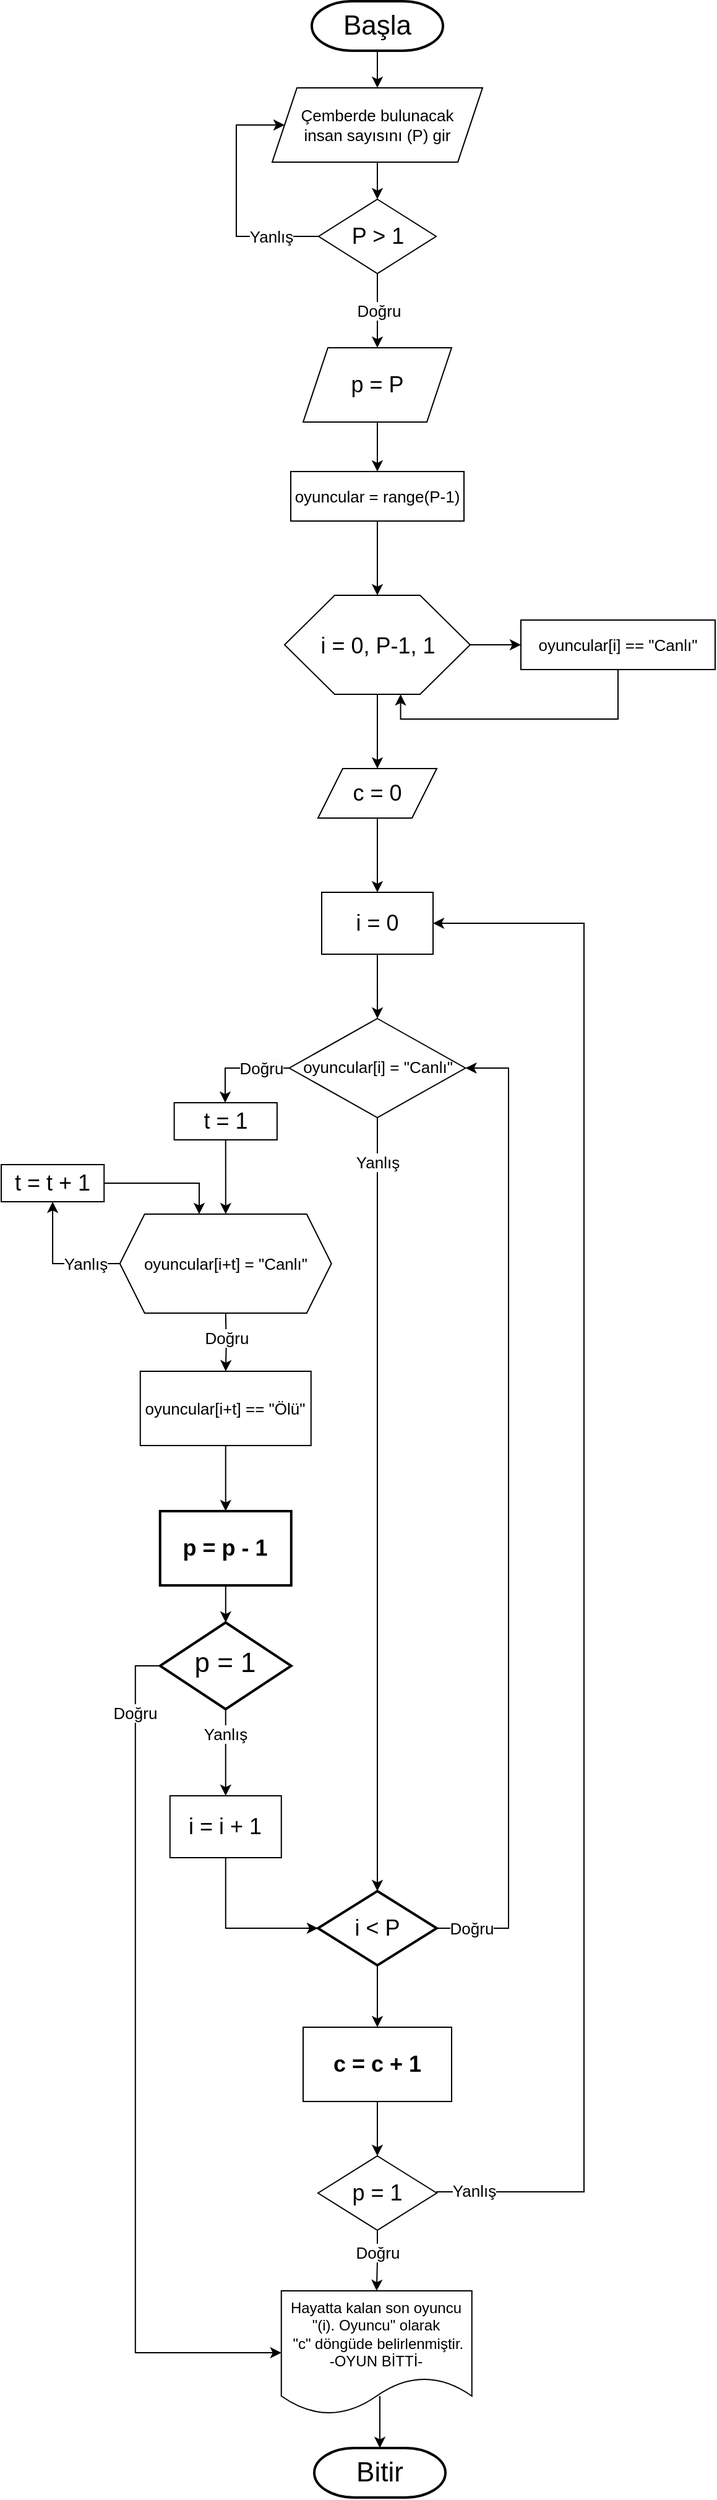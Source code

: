 <mxfile version="20.8.16" type="device"><diagram id="C5RBs43oDa-KdzZeNtuy" name="Page-1"><mxGraphModel dx="1418" dy="828" grid="1" gridSize="10" guides="1" tooltips="1" connect="1" arrows="1" fold="1" page="1" pageScale="1" pageWidth="827" pageHeight="1169" math="0" shadow="0"><root><mxCell id="WIyWlLk6GJQsqaUBKTNV-0"/><mxCell id="WIyWlLk6GJQsqaUBKTNV-1" parent="WIyWlLk6GJQsqaUBKTNV-0"/><mxCell id="H7PAGQjboBDH_1NwhqH8-34" style="edgeStyle=orthogonalEdgeStyle;rounded=0;orthogonalLoop=1;jettySize=auto;html=1;exitX=0.5;exitY=1;exitDx=0;exitDy=0;entryX=0.5;entryY=0;entryDx=0;entryDy=0;" parent="WIyWlLk6GJQsqaUBKTNV-1" source="H7PAGQjboBDH_1NwhqH8-17" target="H7PAGQjboBDH_1NwhqH8-22" edge="1"><mxGeometry relative="1" as="geometry"/></mxCell><mxCell id="H7PAGQjboBDH_1NwhqH8-17" value="&lt;font style=&quot;font-size: 13px;&quot;&gt;&lt;font style=&quot;font-size: 13px;&quot;&gt;Çemberde bulunacak &lt;br style=&quot;font-size: 13px;&quot;&gt;insan sayısını (P) gir&lt;/font&gt;&lt;br style=&quot;font-size: 13px;&quot;&gt;&lt;/font&gt;" style="shape=parallelogram;perimeter=parallelogramPerimeter;whiteSpace=wrap;html=1;fixedSize=1;labelBackgroundColor=none;fontFamily=Helvetica;fontSize=13;rounded=0;shadow=0;align=center;verticalAlign=middle;horizontal=1;sketch=0;" parent="WIyWlLk6GJQsqaUBKTNV-1" vertex="1"><mxGeometry x="329" y="90" width="170" height="60" as="geometry"/></mxCell><mxCell id="H7PAGQjboBDH_1NwhqH8-25" style="edgeStyle=orthogonalEdgeStyle;rounded=0;orthogonalLoop=1;jettySize=auto;html=1;exitX=0;exitY=0.5;exitDx=0;exitDy=0;entryX=0;entryY=0.5;entryDx=0;entryDy=0;startArrow=none;" parent="WIyWlLk6GJQsqaUBKTNV-1" target="H7PAGQjboBDH_1NwhqH8-17" edge="1"><mxGeometry relative="1" as="geometry"><mxPoint x="300" y="120" as="targetPoint"/><Array as="points"><mxPoint x="300" y="120"/></Array><mxPoint x="300" y="200" as="sourcePoint"/></mxGeometry></mxCell><mxCell id="89dCThtQn6fnP8VMVvLn-75" value="Doğru" style="edgeStyle=orthogonalEdgeStyle;rounded=0;orthogonalLoop=1;jettySize=auto;html=1;exitX=0.5;exitY=1;exitDx=0;exitDy=0;entryX=0.5;entryY=0;entryDx=0;entryDy=0;fontFamily=Helvetica;fontSize=13;" parent="WIyWlLk6GJQsqaUBKTNV-1" source="H7PAGQjboBDH_1NwhqH8-22" edge="1"><mxGeometry relative="1" as="geometry"><mxPoint x="414" y="300" as="targetPoint"/></mxGeometry></mxCell><mxCell id="H7PAGQjboBDH_1NwhqH8-22" value="P &amp;gt; 1" style="rhombus;whiteSpace=wrap;html=1;rounded=0;shadow=0;sketch=0;fontSize=18;" parent="WIyWlLk6GJQsqaUBKTNV-1" vertex="1"><mxGeometry x="366.5" y="180" width="95" height="60" as="geometry"/></mxCell><mxCell id="H7PAGQjboBDH_1NwhqH8-28" value="Yanlış" style="edgeStyle=orthogonalEdgeStyle;rounded=0;orthogonalLoop=1;jettySize=auto;html=1;exitX=0;exitY=0.5;exitDx=0;exitDy=0;entryX=0;entryY=0.5;entryDx=0;entryDy=0;endArrow=none;fontSize=13;" parent="WIyWlLk6GJQsqaUBKTNV-1" source="H7PAGQjboBDH_1NwhqH8-22" edge="1"><mxGeometry relative="1" as="geometry"><mxPoint x="300" y="200" as="targetPoint"/><mxPoint x="362" y="210" as="sourcePoint"/><Array as="points"><mxPoint x="300" y="210"/></Array></mxGeometry></mxCell><mxCell id="89dCThtQn6fnP8VMVvLn-8" value="&lt;span style=&quot;color: rgb(0, 0, 0); font-family: Helvetica; font-size: 13px; font-style: normal; font-variant-ligatures: normal; font-variant-caps: normal; font-weight: 400; letter-spacing: normal; orphans: 2; text-align: center; text-indent: 0px; text-transform: none; widows: 2; word-spacing: 0px; -webkit-text-stroke-width: 0px; background-color: rgb(251, 251, 251); text-decoration-thickness: initial; text-decoration-style: initial; text-decoration-color: initial; float: none; display: inline !important;&quot;&gt;Doğru&lt;/span&gt;" style="edgeStyle=orthogonalEdgeStyle;rounded=0;orthogonalLoop=1;jettySize=auto;html=1;exitX=0;exitY=0.5;exitDx=0;exitDy=0;fontFamily=Helvetica;fontSize=13;" parent="WIyWlLk6GJQsqaUBKTNV-1" target="6eaxCPZii8oLO0ZiavsR-29" edge="1"><mxGeometry x="-0.429" relative="1" as="geometry"><mxPoint x="291" y="900" as="targetPoint"/><Array as="points"><mxPoint x="291" y="882"/></Array><mxPoint x="342.75" y="882" as="sourcePoint"/><mxPoint as="offset"/></mxGeometry></mxCell><mxCell id="Wq56m8x6DmYnf2fGDzsE-22" value="Yanlış" style="edgeStyle=orthogonalEdgeStyle;rounded=0;orthogonalLoop=1;jettySize=auto;html=1;exitX=0.5;exitY=1;exitDx=0;exitDy=0;fontSize=13;" parent="WIyWlLk6GJQsqaUBKTNV-1" source="89dCThtQn6fnP8VMVvLn-2" target="89dCThtQn6fnP8VMVvLn-57" edge="1"><mxGeometry x="-0.886" relative="1" as="geometry"><mxPoint as="offset"/></mxGeometry></mxCell><mxCell id="89dCThtQn6fnP8VMVvLn-2" value="&lt;font style=&quot;font-size: 13px;&quot;&gt;oyuncular[i] = &quot;Canlı&quot;&lt;/font&gt;" style="rhombus;whiteSpace=wrap;html=1;verticalAlign=top;arcSize=6;spacingTop=24;fontFamily=Helvetica;fontSize=14;" parent="WIyWlLk6GJQsqaUBKTNV-1" vertex="1"><mxGeometry x="342.75" y="842" width="142.5" height="80" as="geometry"/></mxCell><mxCell id="89dCThtQn6fnP8VMVvLn-80" style="edgeStyle=orthogonalEdgeStyle;rounded=0;orthogonalLoop=1;jettySize=auto;html=1;exitX=0.5;exitY=1;exitDx=0;exitDy=0;exitPerimeter=0;entryX=0.5;entryY=0;entryDx=0;entryDy=0;fontFamily=Helvetica;fontSize=13;" parent="WIyWlLk6GJQsqaUBKTNV-1" source="89dCThtQn6fnP8VMVvLn-5" target="H7PAGQjboBDH_1NwhqH8-17" edge="1"><mxGeometry relative="1" as="geometry"/></mxCell><mxCell id="89dCThtQn6fnP8VMVvLn-5" value="Başla" style="strokeWidth=2;html=1;shape=mxgraph.flowchart.terminator;whiteSpace=wrap;fontFamily=Helvetica;fontSize=22;" parent="WIyWlLk6GJQsqaUBKTNV-1" vertex="1"><mxGeometry x="361" y="20" width="106" height="40" as="geometry"/></mxCell><mxCell id="89dCThtQn6fnP8VMVvLn-19" value="" style="edgeStyle=orthogonalEdgeStyle;rounded=0;orthogonalLoop=1;jettySize=auto;html=1;fontFamily=Helvetica;fontSize=13;" parent="WIyWlLk6GJQsqaUBKTNV-1" source="89dCThtQn6fnP8VMVvLn-23" target="89dCThtQn6fnP8VMVvLn-18" edge="1"><mxGeometry relative="1" as="geometry"><mxPoint x="291.38" y="1280" as="sourcePoint"/></mxGeometry></mxCell><mxCell id="6eaxCPZii8oLO0ZiavsR-3" value="" style="edgeStyle=orthogonalEdgeStyle;rounded=0;orthogonalLoop=1;jettySize=auto;html=1;" parent="WIyWlLk6GJQsqaUBKTNV-1" source="89dCThtQn6fnP8VMVvLn-14" target="6eaxCPZii8oLO0ZiavsR-2" edge="1"><mxGeometry relative="1" as="geometry"/></mxCell><mxCell id="89dCThtQn6fnP8VMVvLn-14" value="p = P" style="shape=parallelogram;perimeter=parallelogramPerimeter;whiteSpace=wrap;html=1;fixedSize=1;fontFamily=Helvetica;fontSize=18;" parent="WIyWlLk6GJQsqaUBKTNV-1" vertex="1"><mxGeometry x="354" y="300" width="120" height="60" as="geometry"/></mxCell><mxCell id="89dCThtQn6fnP8VMVvLn-25" value="Doğru" style="edgeStyle=orthogonalEdgeStyle;rounded=0;orthogonalLoop=1;jettySize=auto;html=1;exitX=0;exitY=0.5;exitDx=0;exitDy=0;fontFamily=Helvetica;fontSize=13;entryX=0;entryY=0.5;entryDx=0;entryDy=0;" parent="WIyWlLk6GJQsqaUBKTNV-1" source="89dCThtQn6fnP8VMVvLn-18" target="3QIjzf2NyTUPgJy7LkD6-0" edge="1"><mxGeometry x="-0.832" relative="1" as="geometry"><mxPoint x="334" y="1907" as="targetPoint"/><mxPoint as="offset"/></mxGeometry></mxCell><mxCell id="6eaxCPZii8oLO0ZiavsR-24" value="Yanlış" style="edgeStyle=orthogonalEdgeStyle;rounded=0;orthogonalLoop=1;jettySize=auto;html=1;exitX=0.5;exitY=1;exitDx=0;exitDy=0;fontSize=13;" parent="WIyWlLk6GJQsqaUBKTNV-1" source="89dCThtQn6fnP8VMVvLn-18" target="6eaxCPZii8oLO0ZiavsR-22" edge="1"><mxGeometry x="-0.429" relative="1" as="geometry"><mxPoint as="offset"/></mxGeometry></mxCell><mxCell id="89dCThtQn6fnP8VMVvLn-18" value="p = 1" style="rhombus;whiteSpace=wrap;html=1;fontSize=22;strokeWidth=2;spacingTop=-5;" parent="WIyWlLk6GJQsqaUBKTNV-1" vertex="1"><mxGeometry x="238.38" y="1330" width="106" height="70" as="geometry"/></mxCell><mxCell id="89dCThtQn6fnP8VMVvLn-21" style="edgeStyle=orthogonalEdgeStyle;rounded=0;orthogonalLoop=1;jettySize=auto;html=1;exitX=0.5;exitY=1;exitDx=0;exitDy=0;fontFamily=Helvetica;fontSize=13;" parent="WIyWlLk6GJQsqaUBKTNV-1" source="89dCThtQn6fnP8VMVvLn-20" target="89dCThtQn6fnP8VMVvLn-64" edge="1"><mxGeometry relative="1" as="geometry"><mxPoint x="414" y="720" as="targetPoint"/></mxGeometry></mxCell><mxCell id="89dCThtQn6fnP8VMVvLn-20" value="c = 0" style="shape=parallelogram;perimeter=parallelogramPerimeter;whiteSpace=wrap;html=1;fixedSize=1;fontFamily=Helvetica;fontSize=18;" parent="WIyWlLk6GJQsqaUBKTNV-1" vertex="1"><mxGeometry x="366" y="640" width="96" height="40" as="geometry"/></mxCell><mxCell id="89dCThtQn6fnP8VMVvLn-23" value="p = p - 1" style="rounded=1;whiteSpace=wrap;html=1;absoluteArcSize=1;arcSize=0;strokeWidth=2;fontFamily=Helvetica;fontSize=18;fontStyle=1" parent="WIyWlLk6GJQsqaUBKTNV-1" vertex="1"><mxGeometry x="238.38" y="1240" width="106" height="60" as="geometry"/></mxCell><mxCell id="Wq56m8x6DmYnf2fGDzsE-24" style="edgeStyle=orthogonalEdgeStyle;rounded=0;orthogonalLoop=1;jettySize=auto;html=1;exitX=0.5;exitY=1;exitDx=0;exitDy=0;fontSize=13;" parent="WIyWlLk6GJQsqaUBKTNV-1" source="89dCThtQn6fnP8VMVvLn-39" target="89dCThtQn6fnP8VMVvLn-42" edge="1"><mxGeometry relative="1" as="geometry"/></mxCell><mxCell id="89dCThtQn6fnP8VMVvLn-39" value="&lt;font style=&quot;font-size: 18px;&quot;&gt;c = c + 1&lt;/font&gt;" style="whiteSpace=wrap;html=1;fontSize=18;verticalAlign=middle;spacingTop=0;fontStyle=1" parent="WIyWlLk6GJQsqaUBKTNV-1" vertex="1"><mxGeometry x="354" y="1657" width="120" height="60" as="geometry"/></mxCell><mxCell id="Wq56m8x6DmYnf2fGDzsE-21" value="Yanlış" style="edgeStyle=orthogonalEdgeStyle;rounded=0;orthogonalLoop=1;jettySize=auto;html=1;exitX=1;exitY=0.5;exitDx=0;exitDy=0;entryX=1;entryY=0.5;entryDx=0;entryDy=0;fontSize=13;" parent="WIyWlLk6GJQsqaUBKTNV-1" source="89dCThtQn6fnP8VMVvLn-42" target="89dCThtQn6fnP8VMVvLn-64" edge="1"><mxGeometry x="-0.952" y="1" relative="1" as="geometry"><Array as="points"><mxPoint x="581" y="1790"/><mxPoint x="581" y="765"/></Array><mxPoint as="offset"/></mxGeometry></mxCell><mxCell id="Wq56m8x6DmYnf2fGDzsE-25" value="Doğru" style="edgeStyle=orthogonalEdgeStyle;rounded=0;orthogonalLoop=1;jettySize=auto;html=1;exitX=0.5;exitY=1;exitDx=0;exitDy=0;fontSize=13;" parent="WIyWlLk6GJQsqaUBKTNV-1" source="89dCThtQn6fnP8VMVvLn-42" target="3QIjzf2NyTUPgJy7LkD6-0" edge="1"><mxGeometry x="-0.304" relative="1" as="geometry"><mxPoint as="offset"/><mxPoint x="414" y="1867" as="targetPoint"/></mxGeometry></mxCell><mxCell id="89dCThtQn6fnP8VMVvLn-42" value="p = 1" style="rhombus;whiteSpace=wrap;html=1;fontSize=18;spacingTop=0;fontStyle=0;" parent="WIyWlLk6GJQsqaUBKTNV-1" vertex="1"><mxGeometry x="366" y="1761" width="96" height="60" as="geometry"/></mxCell><mxCell id="89dCThtQn6fnP8VMVvLn-50" value="Bitir" style="strokeWidth=2;html=1;shape=mxgraph.flowchart.terminator;whiteSpace=wrap;fontFamily=Helvetica;fontSize=22;" parent="WIyWlLk6GJQsqaUBKTNV-1" vertex="1"><mxGeometry x="363" y="1997" width="106" height="40" as="geometry"/></mxCell><mxCell id="89dCThtQn6fnP8VMVvLn-61" value="Doğru" style="edgeStyle=orthogonalEdgeStyle;rounded=0;orthogonalLoop=1;jettySize=auto;html=1;exitX=1;exitY=0.5;exitDx=0;exitDy=0;fontFamily=Helvetica;fontSize=13;entryX=1;entryY=0.5;entryDx=0;entryDy=0;" parent="WIyWlLk6GJQsqaUBKTNV-1" source="89dCThtQn6fnP8VMVvLn-57" target="89dCThtQn6fnP8VMVvLn-2" edge="1"><mxGeometry x="-0.929" relative="1" as="geometry"><Array as="points"><mxPoint x="520" y="1577"/><mxPoint x="520" y="882"/></Array><mxPoint as="offset"/><mxPoint x="520.0" y="1193" as="targetPoint"/></mxGeometry></mxCell><mxCell id="Wq56m8x6DmYnf2fGDzsE-23" style="edgeStyle=orthogonalEdgeStyle;rounded=0;orthogonalLoop=1;jettySize=auto;html=1;exitX=0.5;exitY=1;exitDx=0;exitDy=0;fontSize=13;" parent="WIyWlLk6GJQsqaUBKTNV-1" source="89dCThtQn6fnP8VMVvLn-57" target="89dCThtQn6fnP8VMVvLn-39" edge="1"><mxGeometry relative="1" as="geometry"/></mxCell><mxCell id="89dCThtQn6fnP8VMVvLn-57" value="i &amp;lt; P" style="rhombus;whiteSpace=wrap;html=1;fontSize=18;strokeWidth=2;spacingTop=0;" parent="WIyWlLk6GJQsqaUBKTNV-1" vertex="1"><mxGeometry x="366" y="1547" width="96" height="60" as="geometry"/></mxCell><mxCell id="6eaxCPZii8oLO0ZiavsR-19" style="edgeStyle=orthogonalEdgeStyle;rounded=0;orthogonalLoop=1;jettySize=auto;html=1;exitX=0.5;exitY=1;exitDx=0;exitDy=0;fontSize=18;" parent="WIyWlLk6GJQsqaUBKTNV-1" source="89dCThtQn6fnP8VMVvLn-64" target="89dCThtQn6fnP8VMVvLn-2" edge="1"><mxGeometry relative="1" as="geometry"/></mxCell><mxCell id="89dCThtQn6fnP8VMVvLn-64" value="i = 0" style="whiteSpace=wrap;html=1;fontSize=18;verticalAlign=middle;arcSize=6;spacingTop=0;fontFamily=Helvetica;" parent="WIyWlLk6GJQsqaUBKTNV-1" vertex="1"><mxGeometry x="369" y="740" width="90" height="50" as="geometry"/></mxCell><mxCell id="89dCThtQn6fnP8VMVvLn-69" style="edgeStyle=orthogonalEdgeStyle;rounded=0;orthogonalLoop=1;jettySize=auto;html=1;exitX=0.517;exitY=0.85;exitDx=0;exitDy=0;fontFamily=Helvetica;fontSize=13;exitPerimeter=0;" parent="WIyWlLk6GJQsqaUBKTNV-1" source="3QIjzf2NyTUPgJy7LkD6-0" target="89dCThtQn6fnP8VMVvLn-50" edge="1"><mxGeometry relative="1" as="geometry"><mxPoint x="414" y="1947" as="sourcePoint"/></mxGeometry></mxCell><mxCell id="89dCThtQn6fnP8VMVvLn-83" style="edgeStyle=orthogonalEdgeStyle;rounded=0;orthogonalLoop=1;jettySize=auto;html=1;exitX=0.5;exitY=1;exitDx=0;exitDy=0;fontFamily=Helvetica;fontSize=17;" parent="WIyWlLk6GJQsqaUBKTNV-1" source="89dCThtQn6fnP8VMVvLn-81" target="89dCThtQn6fnP8VMVvLn-23" edge="1"><mxGeometry relative="1" as="geometry"/></mxCell><mxCell id="89dCThtQn6fnP8VMVvLn-81" value="oyuncular[i+t] == &quot;Ölü&quot;" style="whiteSpace=wrap;html=1;fontSize=13;verticalAlign=middle;arcSize=6;spacingTop=0;fontFamily=Helvetica;" parent="WIyWlLk6GJQsqaUBKTNV-1" vertex="1"><mxGeometry x="222.38" y="1127" width="138" height="60" as="geometry"/></mxCell><mxCell id="6eaxCPZii8oLO0ZiavsR-9" style="edgeStyle=orthogonalEdgeStyle;rounded=0;orthogonalLoop=1;jettySize=auto;html=1;exitX=0.5;exitY=1;exitDx=0;exitDy=0;fontSize=13;" parent="WIyWlLk6GJQsqaUBKTNV-1" source="6eaxCPZii8oLO0ZiavsR-2" target="6eaxCPZii8oLO0ZiavsR-8" edge="1"><mxGeometry relative="1" as="geometry"/></mxCell><mxCell id="6eaxCPZii8oLO0ZiavsR-2" value="oyuncular = range(P-1)" style="whiteSpace=wrap;html=1;fontSize=13;" parent="WIyWlLk6GJQsqaUBKTNV-1" vertex="1"><mxGeometry x="344" y="400" width="140" height="40" as="geometry"/></mxCell><mxCell id="6eaxCPZii8oLO0ZiavsR-38" style="edgeStyle=orthogonalEdgeStyle;rounded=0;orthogonalLoop=1;jettySize=auto;html=1;exitX=0.5;exitY=1;exitDx=0;exitDy=0;entryX=0.625;entryY=1;entryDx=0;entryDy=0;fontSize=13;" parent="WIyWlLk6GJQsqaUBKTNV-1" source="6eaxCPZii8oLO0ZiavsR-5" target="6eaxCPZii8oLO0ZiavsR-8" edge="1"><mxGeometry relative="1" as="geometry"/></mxCell><mxCell id="6eaxCPZii8oLO0ZiavsR-5" value="oyuncular[i] == &quot;Canlı&quot;" style="whiteSpace=wrap;html=1;fontSize=13;" parent="WIyWlLk6GJQsqaUBKTNV-1" vertex="1"><mxGeometry x="530" y="520" width="157" height="40" as="geometry"/></mxCell><mxCell id="6eaxCPZii8oLO0ZiavsR-37" style="edgeStyle=orthogonalEdgeStyle;rounded=0;orthogonalLoop=1;jettySize=auto;html=1;exitX=1;exitY=0.5;exitDx=0;exitDy=0;fontSize=13;" parent="WIyWlLk6GJQsqaUBKTNV-1" source="6eaxCPZii8oLO0ZiavsR-8" target="6eaxCPZii8oLO0ZiavsR-5" edge="1"><mxGeometry relative="1" as="geometry"/></mxCell><mxCell id="6eaxCPZii8oLO0ZiavsR-40" style="edgeStyle=orthogonalEdgeStyle;rounded=0;orthogonalLoop=1;jettySize=auto;html=1;exitX=0.5;exitY=1;exitDx=0;exitDy=0;fontSize=13;" parent="WIyWlLk6GJQsqaUBKTNV-1" source="6eaxCPZii8oLO0ZiavsR-8" target="89dCThtQn6fnP8VMVvLn-20" edge="1"><mxGeometry relative="1" as="geometry"/></mxCell><mxCell id="6eaxCPZii8oLO0ZiavsR-8" value="i = 0, P-1, 1" style="verticalLabelPosition=bottom;verticalAlign=top;html=1;shape=hexagon;perimeter=hexagonPerimeter2;arcSize=6;size=0.27;fontSize=18;spacingTop=-56;" parent="WIyWlLk6GJQsqaUBKTNV-1" vertex="1"><mxGeometry x="339" y="500" width="150" height="80" as="geometry"/></mxCell><mxCell id="6eaxCPZii8oLO0ZiavsR-25" style="edgeStyle=orthogonalEdgeStyle;rounded=0;orthogonalLoop=1;jettySize=auto;html=1;exitX=0.5;exitY=1;exitDx=0;exitDy=0;entryX=0;entryY=0.5;entryDx=0;entryDy=0;fontSize=13;" parent="WIyWlLk6GJQsqaUBKTNV-1" source="6eaxCPZii8oLO0ZiavsR-22" target="89dCThtQn6fnP8VMVvLn-57" edge="1"><mxGeometry relative="1" as="geometry"/></mxCell><mxCell id="6eaxCPZii8oLO0ZiavsR-22" value="i = i + 1" style="whiteSpace=wrap;html=1;fontSize=18;verticalAlign=middle;arcSize=6;spacingTop=0;fontFamily=Helvetica;" parent="WIyWlLk6GJQsqaUBKTNV-1" vertex="1"><mxGeometry x="246.38" y="1470" width="90" height="50" as="geometry"/></mxCell><mxCell id="6eaxCPZii8oLO0ZiavsR-33" value="Yanlış" style="edgeStyle=orthogonalEdgeStyle;rounded=0;orthogonalLoop=1;jettySize=auto;html=1;fontSize=13;" parent="WIyWlLk6GJQsqaUBKTNV-1" source="6eaxCPZii8oLO0ZiavsR-36" target="6eaxCPZii8oLO0ZiavsR-32" edge="1"><mxGeometry x="-0.464" relative="1" as="geometry"><mxPoint x="208.75" y="1040" as="sourcePoint"/><mxPoint as="offset"/></mxGeometry></mxCell><mxCell id="6eaxCPZii8oLO0ZiavsR-35" value="Doğru" style="edgeStyle=orthogonalEdgeStyle;rounded=0;orthogonalLoop=1;jettySize=auto;html=1;exitX=0.5;exitY=1;exitDx=0;exitDy=0;fontSize=13;" parent="WIyWlLk6GJQsqaUBKTNV-1" target="89dCThtQn6fnP8VMVvLn-81" edge="1"><mxGeometry x="-0.149" relative="1" as="geometry"><mxPoint x="291.375" y="1080" as="sourcePoint"/><mxPoint as="offset"/></mxGeometry></mxCell><mxCell id="6eaxCPZii8oLO0ZiavsR-30" style="edgeStyle=orthogonalEdgeStyle;rounded=0;orthogonalLoop=1;jettySize=auto;html=1;exitX=0.5;exitY=1;exitDx=0;exitDy=0;fontSize=18;" parent="WIyWlLk6GJQsqaUBKTNV-1" source="6eaxCPZii8oLO0ZiavsR-29" edge="1"><mxGeometry relative="1" as="geometry"><mxPoint x="291.421" y="1000.022" as="targetPoint"/></mxGeometry></mxCell><mxCell id="6eaxCPZii8oLO0ZiavsR-29" value="t = 1" style="rounded=0;whiteSpace=wrap;html=1;fontSize=18;" parent="WIyWlLk6GJQsqaUBKTNV-1" vertex="1"><mxGeometry x="249.81" y="910" width="83.13" height="30" as="geometry"/></mxCell><mxCell id="6eaxCPZii8oLO0ZiavsR-34" style="edgeStyle=orthogonalEdgeStyle;rounded=0;orthogonalLoop=1;jettySize=auto;html=1;exitX=1;exitY=0.5;exitDx=0;exitDy=0;entryX=0.375;entryY=0;entryDx=0;entryDy=0;fontSize=18;" parent="WIyWlLk6GJQsqaUBKTNV-1" source="6eaxCPZii8oLO0ZiavsR-32" target="6eaxCPZii8oLO0ZiavsR-36" edge="1"><mxGeometry relative="1" as="geometry"><mxPoint x="291.375" y="1000" as="targetPoint"/></mxGeometry></mxCell><mxCell id="6eaxCPZii8oLO0ZiavsR-32" value="t = t + 1" style="rounded=0;whiteSpace=wrap;html=1;fontSize=18;" parent="WIyWlLk6GJQsqaUBKTNV-1" vertex="1"><mxGeometry x="110" y="960" width="83.13" height="30" as="geometry"/></mxCell><mxCell id="6eaxCPZii8oLO0ZiavsR-36" value="oyuncular[i+t] = &quot;Canlı&quot;" style="shape=hexagon;perimeter=hexagonPerimeter2;whiteSpace=wrap;html=1;fixedSize=1;fontSize=13;" parent="WIyWlLk6GJQsqaUBKTNV-1" vertex="1"><mxGeometry x="205.88" y="1000" width="171" height="80" as="geometry"/></mxCell><mxCell id="3QIjzf2NyTUPgJy7LkD6-0" value="Hayatta kalan son oyuncu&lt;br style=&quot;border-color: var(--border-color); font-size: 12px;&quot;&gt;&lt;span style=&quot;font-size: 12px;&quot;&gt;&quot;(i). Oyuncu&quot; olarak&lt;/span&gt;&lt;br style=&quot;border-color: var(--border-color); font-size: 12px;&quot;&gt;&lt;span style=&quot;font-size: 12px;&quot;&gt;&amp;nbsp;&quot;c&quot; döngüde belirlenmiştir.&lt;/span&gt;&lt;br style=&quot;border-color: var(--border-color); font-size: 12px;&quot;&gt;&lt;span style=&quot;font-size: 12px;&quot;&gt;-OYUN BİTTİ-&lt;/span&gt;" style="shape=document;whiteSpace=wrap;html=1;boundedLbl=1;fontSize=12;" vertex="1" parent="WIyWlLk6GJQsqaUBKTNV-1"><mxGeometry x="336.38" y="1870" width="154" height="100" as="geometry"/></mxCell></root></mxGraphModel></diagram></mxfile>